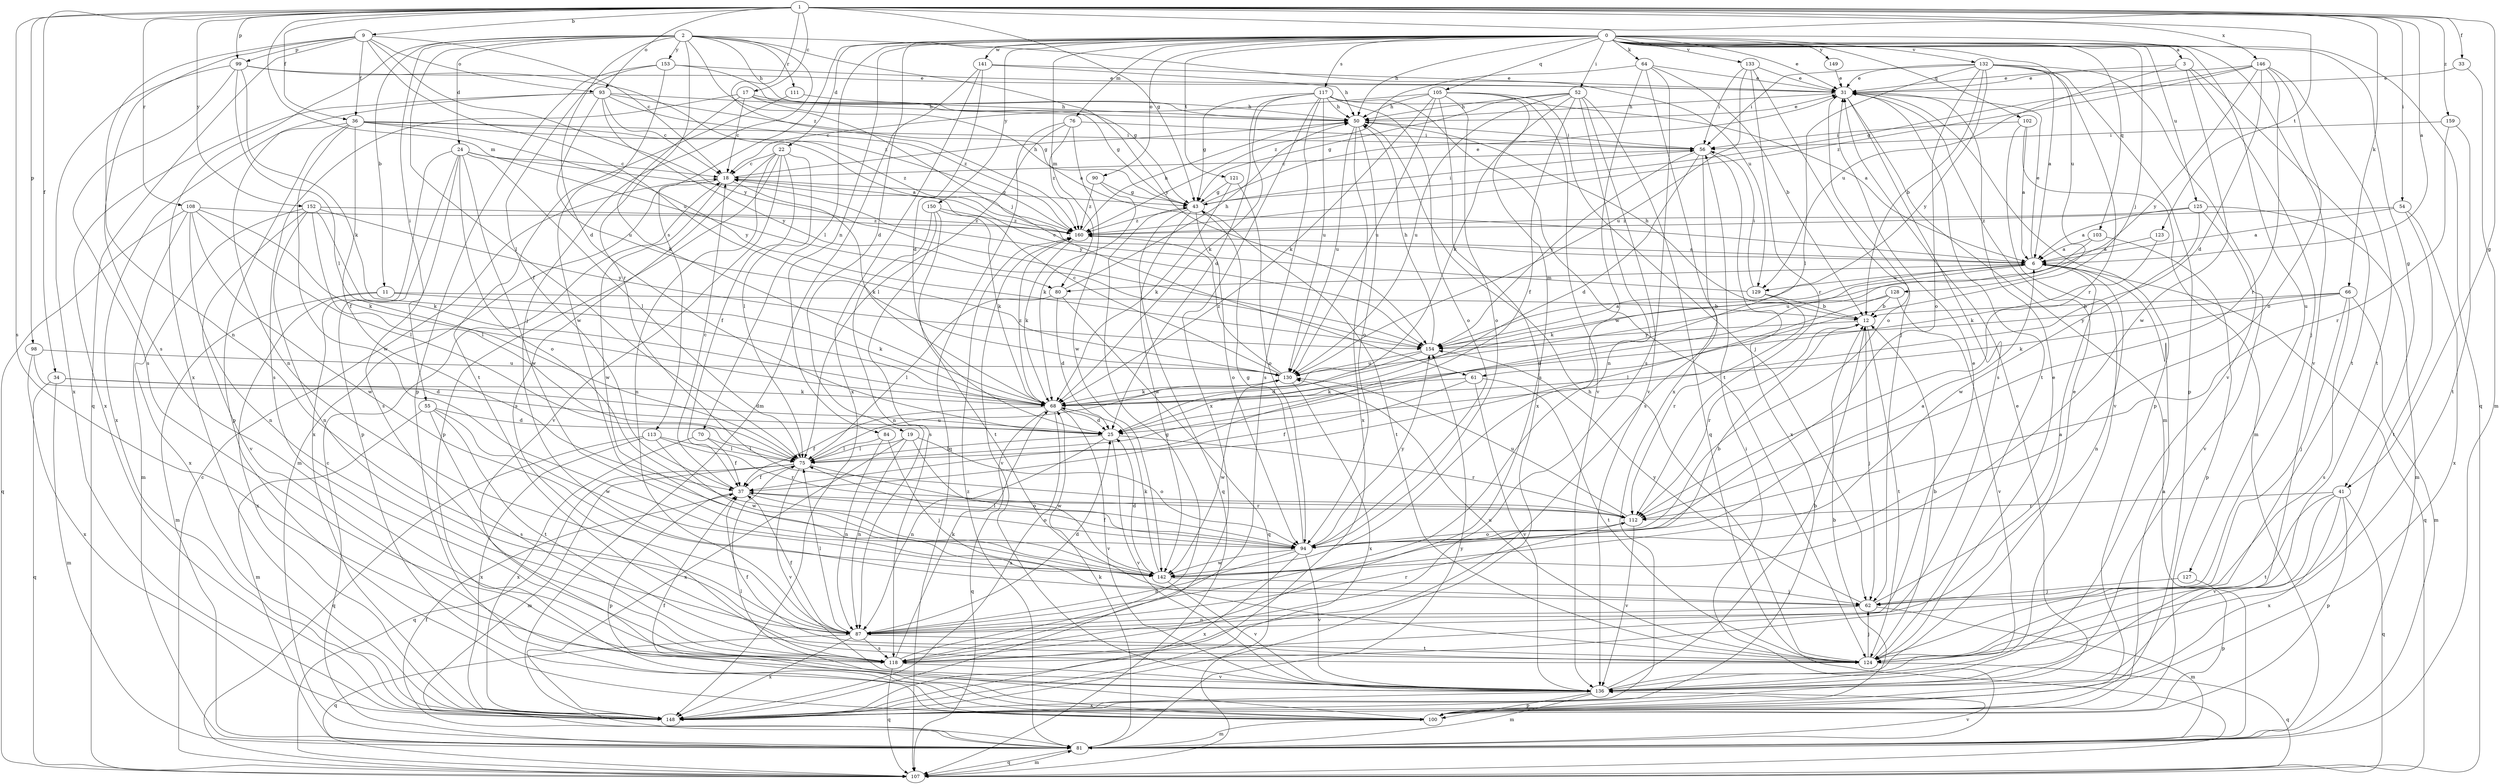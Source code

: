 strict digraph  {
0;
1;
2;
3;
6;
9;
11;
12;
17;
18;
19;
22;
24;
25;
31;
33;
34;
36;
37;
41;
43;
50;
52;
54;
55;
56;
61;
62;
64;
66;
68;
70;
75;
76;
80;
81;
84;
87;
90;
93;
94;
98;
99;
100;
102;
103;
105;
107;
108;
111;
112;
113;
117;
118;
121;
123;
124;
125;
127;
128;
129;
130;
132;
133;
136;
141;
142;
146;
148;
149;
150;
152;
153;
154;
159;
160;
0 -> 3  [label=a];
0 -> 19  [label=d];
0 -> 22  [label=d];
0 -> 31  [label=e];
0 -> 41  [label=g];
0 -> 50  [label=h];
0 -> 52  [label=i];
0 -> 61  [label=j];
0 -> 64  [label=k];
0 -> 70  [label=l];
0 -> 76  [label=m];
0 -> 80  [label=m];
0 -> 84  [label=n];
0 -> 90  [label=o];
0 -> 102  [label=q];
0 -> 103  [label=q];
0 -> 105  [label=q];
0 -> 107  [label=q];
0 -> 113  [label=s];
0 -> 117  [label=s];
0 -> 121  [label=t];
0 -> 125  [label=u];
0 -> 127  [label=u];
0 -> 128  [label=u];
0 -> 132  [label=v];
0 -> 133  [label=v];
0 -> 136  [label=v];
0 -> 141  [label=w];
0 -> 149  [label=y];
0 -> 150  [label=y];
1 -> 6  [label=a];
1 -> 9  [label=b];
1 -> 17  [label=c];
1 -> 33  [label=f];
1 -> 34  [label=f];
1 -> 36  [label=f];
1 -> 41  [label=g];
1 -> 43  [label=g];
1 -> 54  [label=i];
1 -> 66  [label=k];
1 -> 80  [label=m];
1 -> 93  [label=o];
1 -> 98  [label=p];
1 -> 99  [label=p];
1 -> 108  [label=r];
1 -> 118  [label=s];
1 -> 123  [label=t];
1 -> 146  [label=x];
1 -> 152  [label=y];
1 -> 159  [label=z];
1 -> 160  [label=z];
2 -> 11  [label=b];
2 -> 24  [label=d];
2 -> 25  [label=d];
2 -> 50  [label=h];
2 -> 55  [label=i];
2 -> 61  [label=j];
2 -> 62  [label=j];
2 -> 75  [label=l];
2 -> 111  [label=r];
2 -> 112  [label=r];
2 -> 129  [label=u];
2 -> 148  [label=x];
2 -> 153  [label=y];
2 -> 154  [label=y];
3 -> 31  [label=e];
3 -> 62  [label=j];
3 -> 124  [label=t];
3 -> 129  [label=u];
3 -> 142  [label=w];
6 -> 31  [label=e];
6 -> 68  [label=k];
6 -> 80  [label=m];
6 -> 87  [label=n];
6 -> 107  [label=q];
6 -> 129  [label=u];
9 -> 18  [label=c];
9 -> 36  [label=f];
9 -> 87  [label=n];
9 -> 93  [label=o];
9 -> 99  [label=p];
9 -> 107  [label=q];
9 -> 118  [label=s];
9 -> 130  [label=u];
9 -> 154  [label=y];
11 -> 12  [label=b];
11 -> 68  [label=k];
11 -> 81  [label=m];
11 -> 148  [label=x];
12 -> 50  [label=h];
12 -> 62  [label=j];
12 -> 112  [label=r];
12 -> 124  [label=t];
12 -> 154  [label=y];
17 -> 6  [label=a];
17 -> 18  [label=c];
17 -> 43  [label=g];
17 -> 50  [label=h];
17 -> 68  [label=k];
17 -> 118  [label=s];
18 -> 43  [label=g];
18 -> 50  [label=h];
18 -> 68  [label=k];
18 -> 81  [label=m];
18 -> 142  [label=w];
19 -> 75  [label=l];
19 -> 87  [label=n];
19 -> 94  [label=o];
19 -> 142  [label=w];
19 -> 148  [label=x];
22 -> 18  [label=c];
22 -> 37  [label=f];
22 -> 75  [label=l];
22 -> 87  [label=n];
22 -> 100  [label=p];
22 -> 118  [label=s];
22 -> 136  [label=v];
24 -> 18  [label=c];
24 -> 75  [label=l];
24 -> 94  [label=o];
24 -> 100  [label=p];
24 -> 118  [label=s];
24 -> 142  [label=w];
24 -> 148  [label=x];
24 -> 154  [label=y];
25 -> 75  [label=l];
25 -> 87  [label=n];
25 -> 112  [label=r];
25 -> 136  [label=v];
31 -> 50  [label=h];
31 -> 81  [label=m];
31 -> 94  [label=o];
31 -> 100  [label=p];
31 -> 118  [label=s];
31 -> 124  [label=t];
33 -> 31  [label=e];
33 -> 81  [label=m];
34 -> 25  [label=d];
34 -> 68  [label=k];
34 -> 81  [label=m];
34 -> 107  [label=q];
36 -> 6  [label=a];
36 -> 37  [label=f];
36 -> 56  [label=i];
36 -> 100  [label=p];
36 -> 142  [label=w];
36 -> 148  [label=x];
36 -> 154  [label=y];
36 -> 160  [label=z];
37 -> 18  [label=c];
37 -> 94  [label=o];
37 -> 100  [label=p];
37 -> 112  [label=r];
41 -> 100  [label=p];
41 -> 107  [label=q];
41 -> 112  [label=r];
41 -> 124  [label=t];
41 -> 136  [label=v];
41 -> 148  [label=x];
43 -> 31  [label=e];
43 -> 56  [label=i];
43 -> 94  [label=o];
43 -> 107  [label=q];
43 -> 124  [label=t];
43 -> 142  [label=w];
43 -> 160  [label=z];
50 -> 31  [label=e];
50 -> 56  [label=i];
50 -> 94  [label=o];
50 -> 130  [label=u];
50 -> 148  [label=x];
52 -> 37  [label=f];
52 -> 43  [label=g];
52 -> 50  [label=h];
52 -> 68  [label=k];
52 -> 87  [label=n];
52 -> 107  [label=q];
52 -> 130  [label=u];
52 -> 136  [label=v];
54 -> 6  [label=a];
54 -> 124  [label=t];
54 -> 148  [label=x];
54 -> 160  [label=z];
55 -> 25  [label=d];
55 -> 81  [label=m];
55 -> 118  [label=s];
55 -> 124  [label=t];
55 -> 142  [label=w];
56 -> 18  [label=c];
56 -> 25  [label=d];
56 -> 118  [label=s];
56 -> 148  [label=x];
56 -> 154  [label=y];
61 -> 37  [label=f];
61 -> 68  [label=k];
61 -> 124  [label=t];
61 -> 136  [label=v];
62 -> 6  [label=a];
62 -> 81  [label=m];
62 -> 87  [label=n];
62 -> 154  [label=y];
64 -> 12  [label=b];
64 -> 31  [label=e];
64 -> 118  [label=s];
64 -> 142  [label=w];
64 -> 148  [label=x];
64 -> 160  [label=z];
66 -> 12  [label=b];
66 -> 62  [label=j];
66 -> 68  [label=k];
66 -> 81  [label=m];
66 -> 118  [label=s];
66 -> 154  [label=y];
68 -> 25  [label=d];
68 -> 37  [label=f];
68 -> 107  [label=q];
68 -> 136  [label=v];
68 -> 148  [label=x];
68 -> 160  [label=z];
70 -> 37  [label=f];
70 -> 75  [label=l];
70 -> 148  [label=x];
75 -> 37  [label=f];
75 -> 81  [label=m];
75 -> 94  [label=o];
75 -> 107  [label=q];
75 -> 130  [label=u];
75 -> 136  [label=v];
76 -> 56  [label=i];
76 -> 75  [label=l];
76 -> 107  [label=q];
76 -> 142  [label=w];
76 -> 160  [label=z];
80 -> 25  [label=d];
80 -> 50  [label=h];
80 -> 75  [label=l];
80 -> 107  [label=q];
81 -> 18  [label=c];
81 -> 37  [label=f];
81 -> 56  [label=i];
81 -> 68  [label=k];
81 -> 107  [label=q];
81 -> 136  [label=v];
81 -> 154  [label=y];
81 -> 160  [label=z];
84 -> 62  [label=j];
84 -> 75  [label=l];
84 -> 87  [label=n];
87 -> 25  [label=d];
87 -> 31  [label=e];
87 -> 37  [label=f];
87 -> 75  [label=l];
87 -> 107  [label=q];
87 -> 112  [label=r];
87 -> 118  [label=s];
87 -> 124  [label=t];
87 -> 148  [label=x];
90 -> 43  [label=g];
90 -> 68  [label=k];
90 -> 160  [label=z];
93 -> 18  [label=c];
93 -> 43  [label=g];
93 -> 50  [label=h];
93 -> 87  [label=n];
93 -> 130  [label=u];
93 -> 148  [label=x];
93 -> 154  [label=y];
93 -> 160  [label=z];
94 -> 6  [label=a];
94 -> 37  [label=f];
94 -> 43  [label=g];
94 -> 75  [label=l];
94 -> 87  [label=n];
94 -> 136  [label=v];
94 -> 142  [label=w];
94 -> 148  [label=x];
94 -> 154  [label=y];
98 -> 25  [label=d];
98 -> 130  [label=u];
98 -> 148  [label=x];
99 -> 31  [label=e];
99 -> 68  [label=k];
99 -> 75  [label=l];
99 -> 118  [label=s];
99 -> 148  [label=x];
99 -> 160  [label=z];
100 -> 6  [label=a];
100 -> 12  [label=b];
100 -> 37  [label=f];
100 -> 75  [label=l];
100 -> 81  [label=m];
102 -> 6  [label=a];
102 -> 56  [label=i];
102 -> 81  [label=m];
102 -> 136  [label=v];
103 -> 6  [label=a];
103 -> 100  [label=p];
103 -> 130  [label=u];
105 -> 18  [label=c];
105 -> 50  [label=h];
105 -> 62  [label=j];
105 -> 68  [label=k];
105 -> 94  [label=o];
105 -> 118  [label=s];
105 -> 130  [label=u];
105 -> 136  [label=v];
105 -> 148  [label=x];
107 -> 18  [label=c];
107 -> 81  [label=m];
108 -> 68  [label=k];
108 -> 75  [label=l];
108 -> 81  [label=m];
108 -> 87  [label=n];
108 -> 107  [label=q];
108 -> 142  [label=w];
108 -> 160  [label=z];
111 -> 50  [label=h];
111 -> 124  [label=t];
112 -> 94  [label=o];
112 -> 130  [label=u];
112 -> 136  [label=v];
113 -> 75  [label=l];
113 -> 107  [label=q];
113 -> 112  [label=r];
113 -> 142  [label=w];
113 -> 148  [label=x];
117 -> 6  [label=a];
117 -> 25  [label=d];
117 -> 43  [label=g];
117 -> 50  [label=h];
117 -> 68  [label=k];
117 -> 94  [label=o];
117 -> 118  [label=s];
117 -> 124  [label=t];
117 -> 130  [label=u];
117 -> 148  [label=x];
118 -> 43  [label=g];
118 -> 68  [label=k];
118 -> 107  [label=q];
118 -> 136  [label=v];
121 -> 43  [label=g];
121 -> 68  [label=k];
121 -> 94  [label=o];
123 -> 6  [label=a];
123 -> 68  [label=k];
124 -> 12  [label=b];
124 -> 31  [label=e];
124 -> 37  [label=f];
124 -> 50  [label=h];
124 -> 62  [label=j];
124 -> 107  [label=q];
124 -> 130  [label=u];
125 -> 6  [label=a];
125 -> 81  [label=m];
125 -> 136  [label=v];
125 -> 142  [label=w];
125 -> 160  [label=z];
127 -> 62  [label=j];
127 -> 100  [label=p];
128 -> 12  [label=b];
128 -> 25  [label=d];
128 -> 75  [label=l];
128 -> 136  [label=v];
129 -> 12  [label=b];
129 -> 18  [label=c];
129 -> 56  [label=i];
129 -> 112  [label=r];
130 -> 18  [label=c];
130 -> 68  [label=k];
130 -> 142  [label=w];
130 -> 148  [label=x];
130 -> 160  [label=z];
132 -> 6  [label=a];
132 -> 12  [label=b];
132 -> 31  [label=e];
132 -> 56  [label=i];
132 -> 75  [label=l];
132 -> 94  [label=o];
132 -> 100  [label=p];
132 -> 112  [label=r];
132 -> 136  [label=v];
132 -> 154  [label=y];
133 -> 31  [label=e];
133 -> 56  [label=i];
133 -> 62  [label=j];
133 -> 112  [label=r];
133 -> 130  [label=u];
136 -> 12  [label=b];
136 -> 31  [label=e];
136 -> 81  [label=m];
136 -> 100  [label=p];
136 -> 148  [label=x];
141 -> 25  [label=d];
141 -> 31  [label=e];
141 -> 50  [label=h];
141 -> 81  [label=m];
141 -> 148  [label=x];
142 -> 12  [label=b];
142 -> 25  [label=d];
142 -> 62  [label=j];
142 -> 68  [label=k];
142 -> 136  [label=v];
146 -> 25  [label=d];
146 -> 31  [label=e];
146 -> 43  [label=g];
146 -> 94  [label=o];
146 -> 112  [label=r];
146 -> 124  [label=t];
146 -> 154  [label=y];
146 -> 160  [label=z];
148 -> 31  [label=e];
149 -> 31  [label=e];
150 -> 68  [label=k];
150 -> 87  [label=n];
150 -> 118  [label=s];
150 -> 124  [label=t];
150 -> 160  [label=z];
152 -> 68  [label=k];
152 -> 75  [label=l];
152 -> 87  [label=n];
152 -> 136  [label=v];
152 -> 148  [label=x];
152 -> 154  [label=y];
152 -> 160  [label=z];
153 -> 31  [label=e];
153 -> 37  [label=f];
153 -> 43  [label=g];
153 -> 100  [label=p];
153 -> 142  [label=w];
154 -> 6  [label=a];
154 -> 25  [label=d];
154 -> 50  [label=h];
154 -> 130  [label=u];
159 -> 56  [label=i];
159 -> 112  [label=r];
159 -> 124  [label=t];
160 -> 6  [label=a];
160 -> 50  [label=h];
160 -> 68  [label=k];
160 -> 136  [label=v];
}
